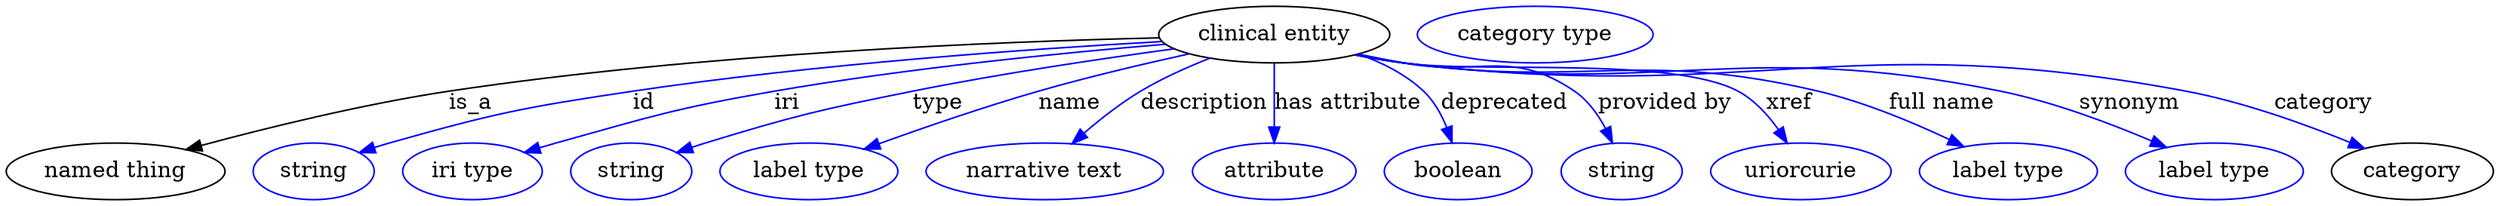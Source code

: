 digraph {
	graph [bb="0,0,1579.9,123"];
	node [label="\N"];
	"clinical entity"	[height=0.5,
		label="clinical entity",
		pos="804.54,105",
		width=2.0401];
	"named thing"	[height=0.5,
		pos="69.544,18",
		width=1.9318];
	"clinical entity" -> "named thing"	[label=is_a,
		lp="295.54,61.5",
		pos="e,114.2,31.801 731.37,102.9 629.87,100.51 440.83,92.946 281.54,69 227.36,60.855 166.61,45.914 124.07,34.478"];
	id	[color=blue,
		height=0.5,
		label=string,
		pos="195.54,18",
		width=1.0652];
	"clinical entity" -> id	[color=blue,
		label=id,
		lp="405.54,61.5",
		pos="e,224.54,29.954 733.09,100.52 651.75,95.941 515.05,86.356 398.54,69 328.88,58.622 311.33,55.131 243.54,36 240.44,35.124 237.24,34.151 \
234.05,33.129",
		style=solid];
	iri	[color=blue,
		height=0.5,
		label="iri type",
		pos="296.54,18",
		width=1.2277];
	"clinical entity" -> iri	[color=blue,
		label=iri,
		lp="495.54,61.5",
		pos="e,329.85,29.879 735.24,98.886 670.78,93.53 572.22,83.811 487.54,69 425.85,58.208 410.89,52.747 350.54,36 346.97,35.009 343.28,33.941 \
339.58,32.84",
		style=solid];
	type	[color=blue,
		height=0.5,
		label=string,
		pos="397.54,18",
		width=1.0652];
	"clinical entity" -> type	[color=blue,
		label=type,
		lp="591.54,61.5",
		pos="e,426.47,29.979 740.59,95.884 694.5,89.633 630.93,80.183 575.54,69 516.69,57.118 501.96,53.566 444.54,36 441.78,35.155 438.94,34.243 \
436.1,33.294",
		style=solid];
	name	[color=blue,
		height=0.5,
		label="label type",
		pos="510.54,18",
		width=1.5707];
	"clinical entity" -> name	[color=blue,
		label=name,
		lp="675.54,61.5",
		pos="e,545.68,32.237 750.41,92.67 721.99,86.373 686.69,78.002 655.54,69 621.56,59.177 583.8,46.086 555.34,35.763",
		style=solid];
	description	[color=blue,
		height=0.5,
		label="narrative text",
		pos="660.54,18",
		width=2.0943];
	"clinical entity" -> description	[color=blue,
		label=description,
		lp="761.04,61.5",
		pos="e,677.59,35.594 764.03,89.97 749.83,84.319 734.06,77.187 720.54,69 708.07,61.441 695.48,51.405 685.08,42.309",
		style=solid];
	"has attribute"	[color=blue,
		height=0.5,
		label=attribute,
		pos="805.54,18",
		width=1.4443];
	"clinical entity" -> "has attribute"	[color=blue,
		label="has attribute",
		lp="852.54,61.5",
		pos="e,805.34,36.175 804.75,86.799 804.88,75.163 805.07,59.548 805.22,46.237",
		style=solid];
	deprecated	[color=blue,
		height=0.5,
		label=boolean,
		pos="922.54,18",
		width=1.2999];
	"clinical entity" -> deprecated	[color=blue,
		label=deprecated,
		lp="951.04,61.5",
		pos="e,918.26,36.321 857.92,92.484 872.74,87.255 887.93,79.74 899.54,69 906.3,62.752 911.23,54.128 914.75,45.8",
		style=solid];
	"provided by"	[color=blue,
		height=0.5,
		label=string,
		pos="1025.5,18",
		width=1.0652];
	"clinical entity" -> "provided by"	[color=blue,
		label="provided by",
		lp="1053,61.5",
		pos="e,1019.7,36.07 858.29,92.53 867.7,90.617 877.4,88.703 886.54,87 934.82,78.014 954.94,96.603 995.54,69 1004.1,63.171 1010.6,54.003 \
1015.4,45.1",
		style=solid];
	xref	[color=blue,
		height=0.5,
		label=uriorcurie,
		pos="1139.5,18",
		width=1.5887];
	"clinical entity" -> xref	[color=blue,
		label=xref,
		lp="1132,61.5",
		pos="e,1130.8,35.982 856.87,92.175 866.69,90.234 876.9,88.401 886.54,87 933.55,80.166 1057.6,91.363 1099.5,69 1109.9,63.448 1118.6,53.91 \
1125.2,44.644",
		style=solid];
	"full name"	[color=blue,
		height=0.5,
		label="label type",
		pos="1271.5,18",
		width=1.5707];
	"clinical entity" -> "full name"	[color=blue,
		label="full name",
		lp="1229,61.5",
		pos="e,1243.1,33.857 856.41,92.134 866.37,90.172 876.75,88.343 886.54,87 1003.1,71.026 1036,95.807 1150.5,69 1179.5,62.215 1210.5,49.288 \
1233.9,38.277",
		style=solid];
	synonym	[color=blue,
		height=0.5,
		label="label type",
		pos="1402.5,18",
		width=1.5707];
	"clinical entity" -> synonym	[color=blue,
		label=synonym,
		lp="1348.5,61.5",
		pos="e,1372,33.293 855.95,92.055 866.05,90.075 876.59,88.259 886.54,87 1054.3,65.773 1100.8,102.56 1266.5,69 1299.9,62.24 1336,48.648 \
1362.6,37.339",
		style=solid];
	category	[height=0.5,
		pos="1528.5,18",
		width=1.4263];
	"clinical entity" -> category	[color=blue,
		label=category,
		lp="1472,61.5",
		pos="e,1498.1,32.564 855.94,91.966 866.04,89.993 876.58,88.204 886.54,87 1106.4,60.426 1166.9,109.78 1384.5,69 1420.7,62.223 1460.1,48.049 \
1488.5,36.517",
		style=solid];
	"named thing_category"	[color=blue,
		height=0.5,
		label="category type",
		pos="970.54,105",
		width=2.0762];
}
